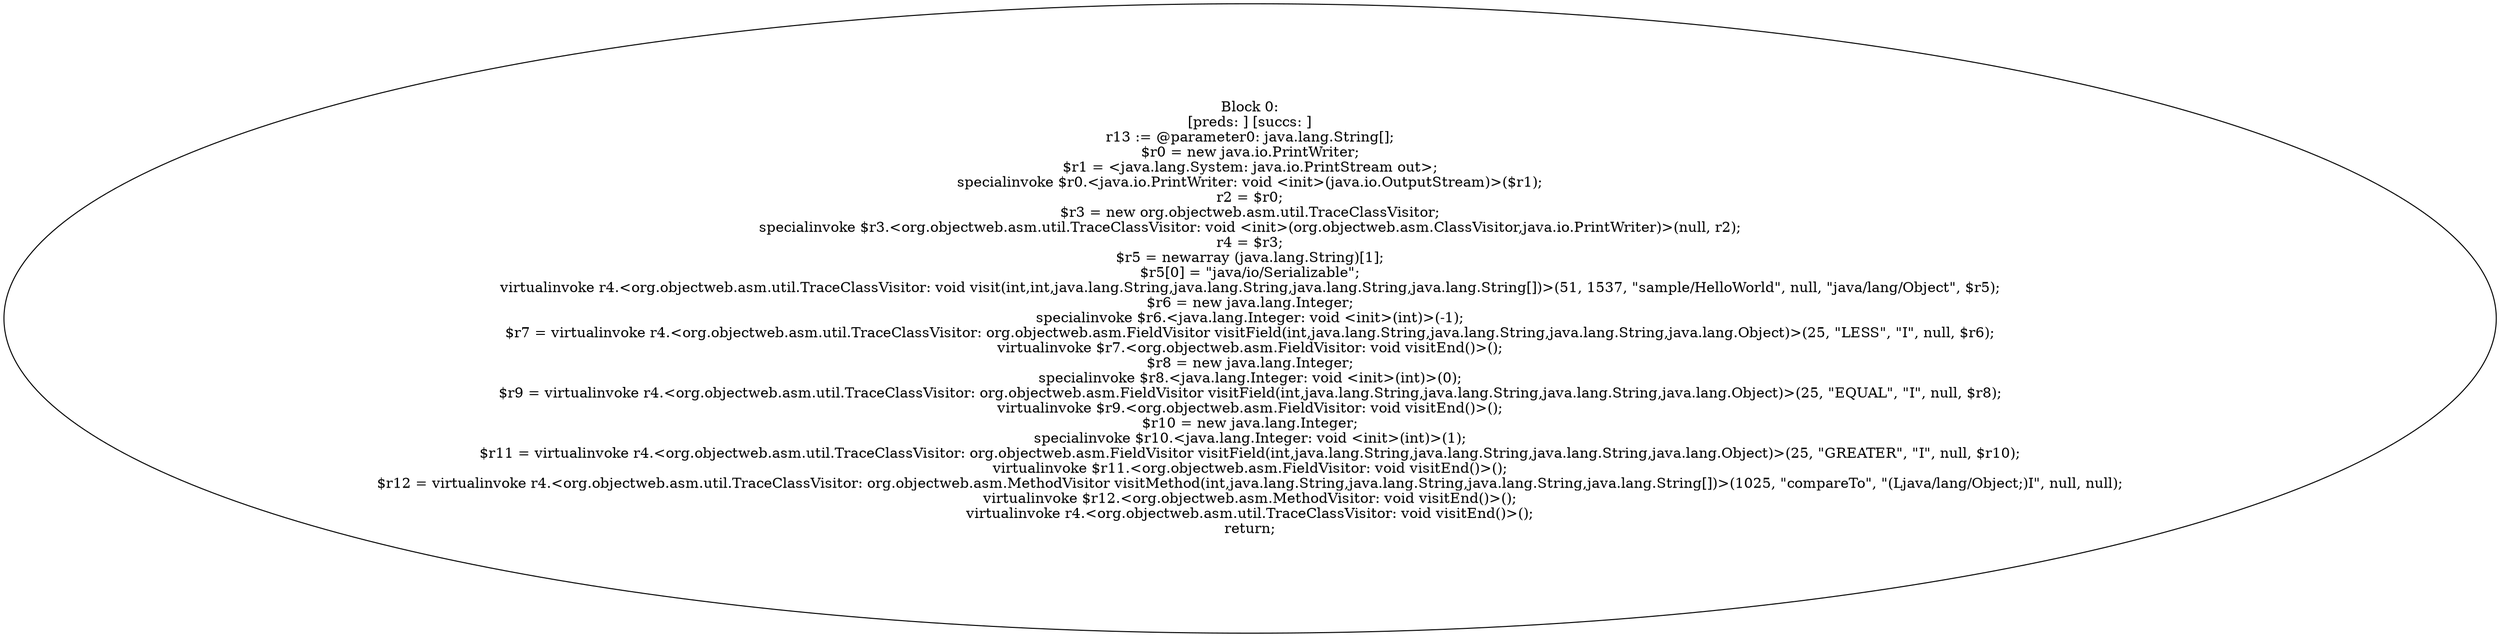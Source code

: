 digraph "unitGraph" {
    "Block 0:
[preds: ] [succs: ]
r13 := @parameter0: java.lang.String[];
$r0 = new java.io.PrintWriter;
$r1 = <java.lang.System: java.io.PrintStream out>;
specialinvoke $r0.<java.io.PrintWriter: void <init>(java.io.OutputStream)>($r1);
r2 = $r0;
$r3 = new org.objectweb.asm.util.TraceClassVisitor;
specialinvoke $r3.<org.objectweb.asm.util.TraceClassVisitor: void <init>(org.objectweb.asm.ClassVisitor,java.io.PrintWriter)>(null, r2);
r4 = $r3;
$r5 = newarray (java.lang.String)[1];
$r5[0] = \"java/io/Serializable\";
virtualinvoke r4.<org.objectweb.asm.util.TraceClassVisitor: void visit(int,int,java.lang.String,java.lang.String,java.lang.String,java.lang.String[])>(51, 1537, \"sample/HelloWorld\", null, \"java/lang/Object\", $r5);
$r6 = new java.lang.Integer;
specialinvoke $r6.<java.lang.Integer: void <init>(int)>(-1);
$r7 = virtualinvoke r4.<org.objectweb.asm.util.TraceClassVisitor: org.objectweb.asm.FieldVisitor visitField(int,java.lang.String,java.lang.String,java.lang.String,java.lang.Object)>(25, \"LESS\", \"I\", null, $r6);
virtualinvoke $r7.<org.objectweb.asm.FieldVisitor: void visitEnd()>();
$r8 = new java.lang.Integer;
specialinvoke $r8.<java.lang.Integer: void <init>(int)>(0);
$r9 = virtualinvoke r4.<org.objectweb.asm.util.TraceClassVisitor: org.objectweb.asm.FieldVisitor visitField(int,java.lang.String,java.lang.String,java.lang.String,java.lang.Object)>(25, \"EQUAL\", \"I\", null, $r8);
virtualinvoke $r9.<org.objectweb.asm.FieldVisitor: void visitEnd()>();
$r10 = new java.lang.Integer;
specialinvoke $r10.<java.lang.Integer: void <init>(int)>(1);
$r11 = virtualinvoke r4.<org.objectweb.asm.util.TraceClassVisitor: org.objectweb.asm.FieldVisitor visitField(int,java.lang.String,java.lang.String,java.lang.String,java.lang.Object)>(25, \"GREATER\", \"I\", null, $r10);
virtualinvoke $r11.<org.objectweb.asm.FieldVisitor: void visitEnd()>();
$r12 = virtualinvoke r4.<org.objectweb.asm.util.TraceClassVisitor: org.objectweb.asm.MethodVisitor visitMethod(int,java.lang.String,java.lang.String,java.lang.String,java.lang.String[])>(1025, \"compareTo\", \"(Ljava/lang/Object;)I\", null, null);
virtualinvoke $r12.<org.objectweb.asm.MethodVisitor: void visitEnd()>();
virtualinvoke r4.<org.objectweb.asm.util.TraceClassVisitor: void visitEnd()>();
return;
"
}
